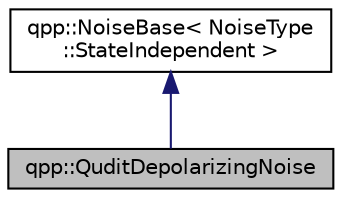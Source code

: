 digraph "qpp::QuditDepolarizingNoise"
{
  edge [fontname="Helvetica",fontsize="10",labelfontname="Helvetica",labelfontsize="10"];
  node [fontname="Helvetica",fontsize="10",shape=record];
  Node0 [label="qpp::QuditDepolarizingNoise",height=0.2,width=0.4,color="black", fillcolor="grey75", style="filled", fontcolor="black"];
  Node1 -> Node0 [dir="back",color="midnightblue",fontsize="10",style="solid",fontname="Helvetica"];
  Node1 [label="qpp::NoiseBase\< NoiseType\l::StateIndependent \>",height=0.2,width=0.4,color="black", fillcolor="white", style="filled",URL="$classqpp_1_1_noise_base.html"];
}
